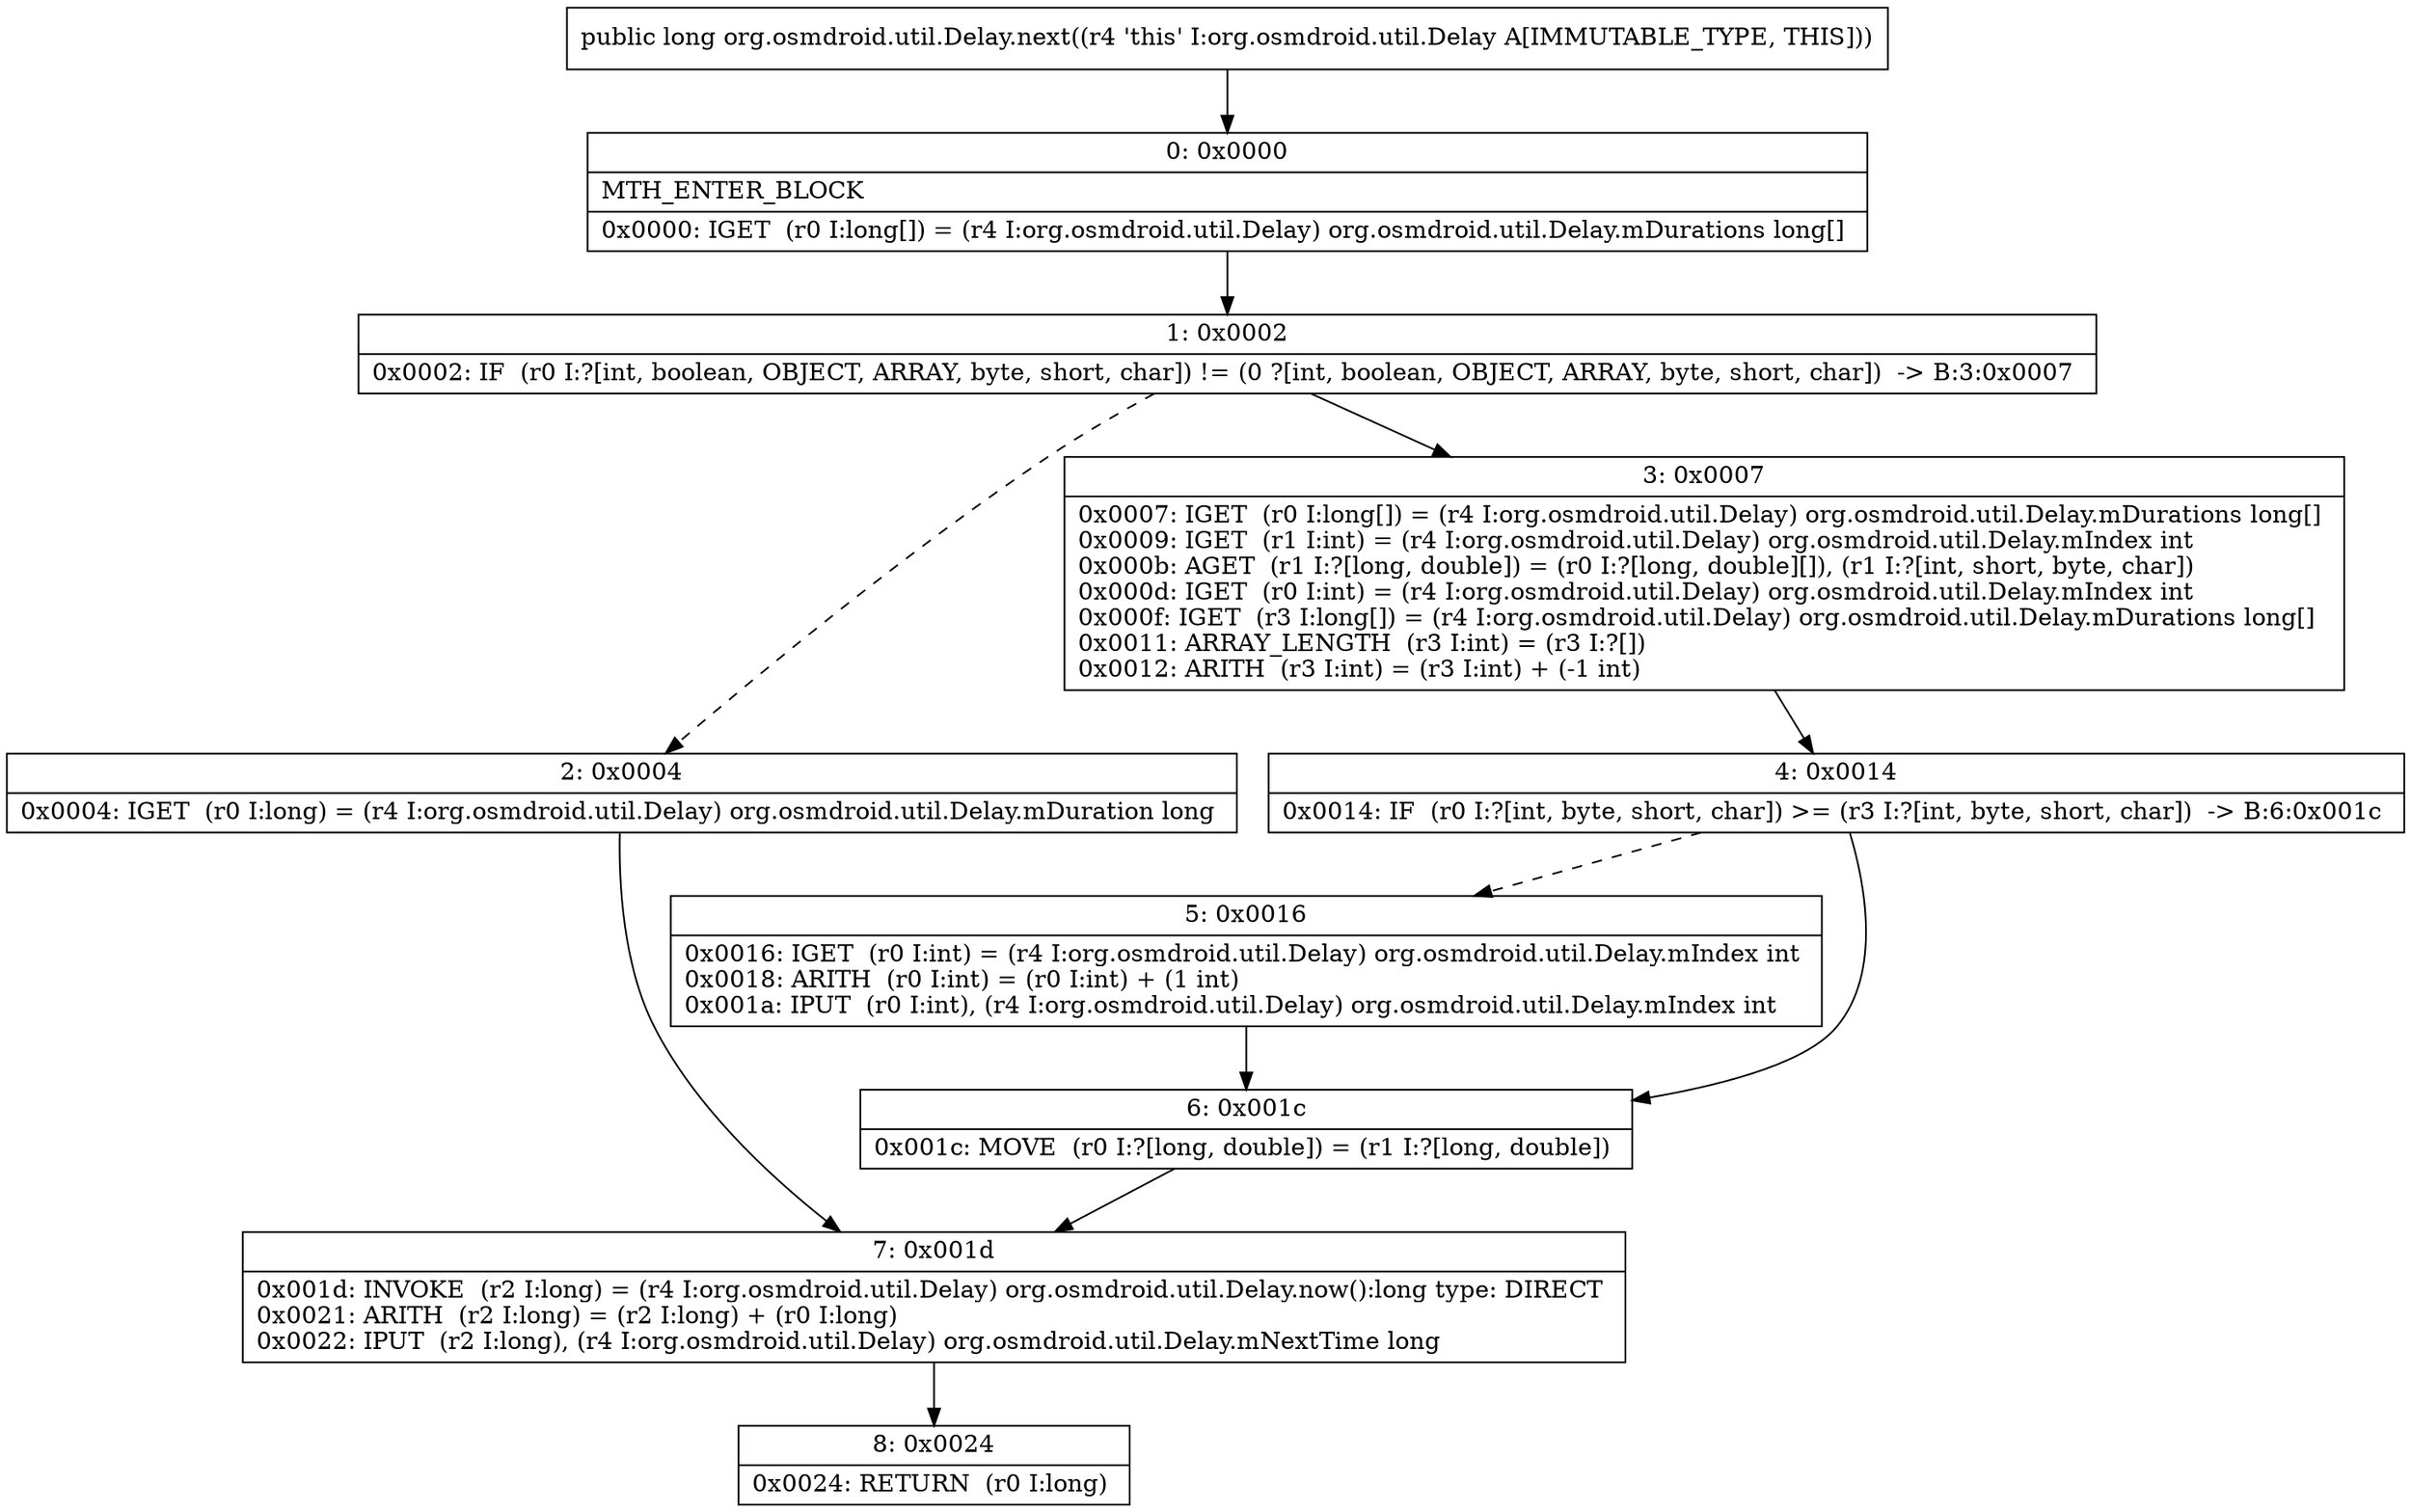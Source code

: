 digraph "CFG fororg.osmdroid.util.Delay.next()J" {
Node_0 [shape=record,label="{0\:\ 0x0000|MTH_ENTER_BLOCK\l|0x0000: IGET  (r0 I:long[]) = (r4 I:org.osmdroid.util.Delay) org.osmdroid.util.Delay.mDurations long[] \l}"];
Node_1 [shape=record,label="{1\:\ 0x0002|0x0002: IF  (r0 I:?[int, boolean, OBJECT, ARRAY, byte, short, char]) != (0 ?[int, boolean, OBJECT, ARRAY, byte, short, char])  \-\> B:3:0x0007 \l}"];
Node_2 [shape=record,label="{2\:\ 0x0004|0x0004: IGET  (r0 I:long) = (r4 I:org.osmdroid.util.Delay) org.osmdroid.util.Delay.mDuration long \l}"];
Node_3 [shape=record,label="{3\:\ 0x0007|0x0007: IGET  (r0 I:long[]) = (r4 I:org.osmdroid.util.Delay) org.osmdroid.util.Delay.mDurations long[] \l0x0009: IGET  (r1 I:int) = (r4 I:org.osmdroid.util.Delay) org.osmdroid.util.Delay.mIndex int \l0x000b: AGET  (r1 I:?[long, double]) = (r0 I:?[long, double][]), (r1 I:?[int, short, byte, char]) \l0x000d: IGET  (r0 I:int) = (r4 I:org.osmdroid.util.Delay) org.osmdroid.util.Delay.mIndex int \l0x000f: IGET  (r3 I:long[]) = (r4 I:org.osmdroid.util.Delay) org.osmdroid.util.Delay.mDurations long[] \l0x0011: ARRAY_LENGTH  (r3 I:int) = (r3 I:?[]) \l0x0012: ARITH  (r3 I:int) = (r3 I:int) + (\-1 int) \l}"];
Node_4 [shape=record,label="{4\:\ 0x0014|0x0014: IF  (r0 I:?[int, byte, short, char]) \>= (r3 I:?[int, byte, short, char])  \-\> B:6:0x001c \l}"];
Node_5 [shape=record,label="{5\:\ 0x0016|0x0016: IGET  (r0 I:int) = (r4 I:org.osmdroid.util.Delay) org.osmdroid.util.Delay.mIndex int \l0x0018: ARITH  (r0 I:int) = (r0 I:int) + (1 int) \l0x001a: IPUT  (r0 I:int), (r4 I:org.osmdroid.util.Delay) org.osmdroid.util.Delay.mIndex int \l}"];
Node_6 [shape=record,label="{6\:\ 0x001c|0x001c: MOVE  (r0 I:?[long, double]) = (r1 I:?[long, double]) \l}"];
Node_7 [shape=record,label="{7\:\ 0x001d|0x001d: INVOKE  (r2 I:long) = (r4 I:org.osmdroid.util.Delay) org.osmdroid.util.Delay.now():long type: DIRECT \l0x0021: ARITH  (r2 I:long) = (r2 I:long) + (r0 I:long) \l0x0022: IPUT  (r2 I:long), (r4 I:org.osmdroid.util.Delay) org.osmdroid.util.Delay.mNextTime long \l}"];
Node_8 [shape=record,label="{8\:\ 0x0024|0x0024: RETURN  (r0 I:long) \l}"];
MethodNode[shape=record,label="{public long org.osmdroid.util.Delay.next((r4 'this' I:org.osmdroid.util.Delay A[IMMUTABLE_TYPE, THIS])) }"];
MethodNode -> Node_0;
Node_0 -> Node_1;
Node_1 -> Node_2[style=dashed];
Node_1 -> Node_3;
Node_2 -> Node_7;
Node_3 -> Node_4;
Node_4 -> Node_5[style=dashed];
Node_4 -> Node_6;
Node_5 -> Node_6;
Node_6 -> Node_7;
Node_7 -> Node_8;
}

